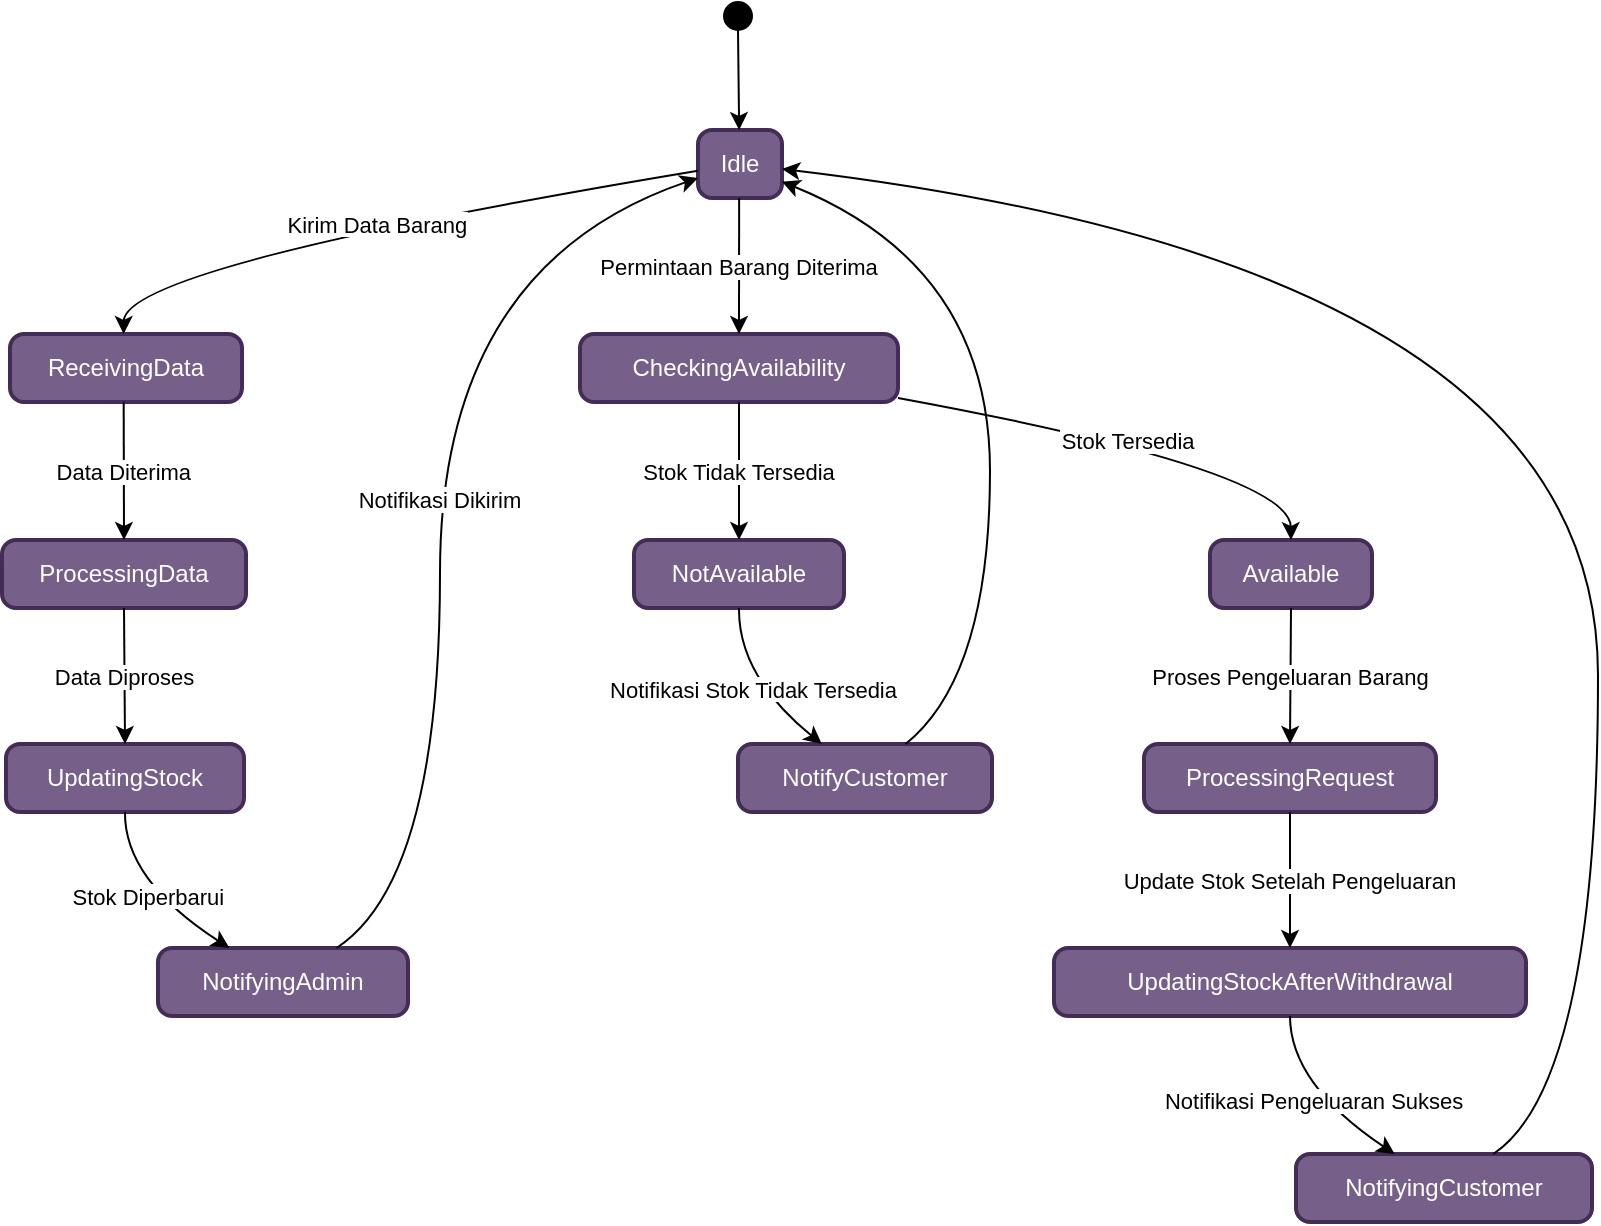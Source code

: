 <mxfile version="24.7.17">
  <diagram id="iWt_vmumnxE_uqZ6LV3f" name="STATE">
    <mxGraphModel dx="1034" dy="454" grid="1" gridSize="10" guides="1" tooltips="1" connect="1" arrows="1" fold="1" page="1" pageScale="1" pageWidth="850" pageHeight="1100" math="0" shadow="0">
      <root>
        <mxCell id="0" />
        <mxCell id="1" parent="0" />
        <mxCell id="GVl1ISdTG7DD4gW1iH1I-1" value="" style="ellipse;fillColor=strokeColor;" parent="1" vertex="1">
          <mxGeometry x="441" y="20" width="14" height="14" as="geometry" />
        </mxCell>
        <mxCell id="GVl1ISdTG7DD4gW1iH1I-2" value="Idle" style="rounded=1;absoluteArcSize=1;arcSize=14;whiteSpace=wrap;strokeWidth=2;fillColor=#76608a;fontColor=#ffffff;strokeColor=#432D57;" parent="1" vertex="1">
          <mxGeometry x="428" y="84" width="42" height="34" as="geometry" />
        </mxCell>
        <mxCell id="GVl1ISdTG7DD4gW1iH1I-3" value="ReceivingData" style="rounded=1;absoluteArcSize=1;arcSize=14;whiteSpace=wrap;strokeWidth=2;fillColor=#76608a;fontColor=#ffffff;strokeColor=#432D57;" parent="1" vertex="1">
          <mxGeometry x="84" y="186" width="116" height="34" as="geometry" />
        </mxCell>
        <mxCell id="GVl1ISdTG7DD4gW1iH1I-4" value="ProcessingData" style="rounded=1;absoluteArcSize=1;arcSize=14;whiteSpace=wrap;strokeWidth=2;fillColor=#76608a;fontColor=#ffffff;strokeColor=#432D57;" parent="1" vertex="1">
          <mxGeometry x="80" y="289" width="122" height="34" as="geometry" />
        </mxCell>
        <mxCell id="GVl1ISdTG7DD4gW1iH1I-5" value="UpdatingStock" style="rounded=1;absoluteArcSize=1;arcSize=14;whiteSpace=wrap;strokeWidth=2;fillColor=#76608a;fontColor=#ffffff;strokeColor=#432D57;" parent="1" vertex="1">
          <mxGeometry x="82" y="391" width="119" height="34" as="geometry" />
        </mxCell>
        <mxCell id="GVl1ISdTG7DD4gW1iH1I-6" value="NotifyingAdmin" style="rounded=1;absoluteArcSize=1;arcSize=14;whiteSpace=wrap;strokeWidth=2;fillColor=#76608a;fontColor=#ffffff;strokeColor=#432D57;" parent="1" vertex="1">
          <mxGeometry x="158" y="493" width="125" height="34" as="geometry" />
        </mxCell>
        <mxCell id="GVl1ISdTG7DD4gW1iH1I-7" value="CheckingAvailability" style="rounded=1;absoluteArcSize=1;arcSize=14;whiteSpace=wrap;strokeWidth=2;fillColor=#76608a;fontColor=#ffffff;strokeColor=#432D57;" parent="1" vertex="1">
          <mxGeometry x="369" y="186" width="159" height="34" as="geometry" />
        </mxCell>
        <mxCell id="GVl1ISdTG7DD4gW1iH1I-8" value="Available" style="rounded=1;absoluteArcSize=1;arcSize=14;whiteSpace=wrap;strokeWidth=2;fillColor=#76608a;fontColor=#ffffff;strokeColor=#432D57;" parent="1" vertex="1">
          <mxGeometry x="684" y="289" width="81" height="34" as="geometry" />
        </mxCell>
        <mxCell id="GVl1ISdTG7DD4gW1iH1I-9" value="NotAvailable" style="rounded=1;absoluteArcSize=1;arcSize=14;whiteSpace=wrap;strokeWidth=2;fillColor=#76608a;fontColor=#ffffff;strokeColor=#432D57;" parent="1" vertex="1">
          <mxGeometry x="396" y="289" width="105" height="34" as="geometry" />
        </mxCell>
        <mxCell id="GVl1ISdTG7DD4gW1iH1I-10" value="ProcessingRequest" style="rounded=1;absoluteArcSize=1;arcSize=14;whiteSpace=wrap;strokeWidth=2;fillColor=#76608a;fontColor=#ffffff;strokeColor=#432D57;" parent="1" vertex="1">
          <mxGeometry x="651" y="391" width="146" height="34" as="geometry" />
        </mxCell>
        <mxCell id="GVl1ISdTG7DD4gW1iH1I-11" value="UpdatingStockAfterWithdrawal" style="rounded=1;absoluteArcSize=1;arcSize=14;whiteSpace=wrap;strokeWidth=2;fillColor=#76608a;fontColor=#ffffff;strokeColor=#432D57;" parent="1" vertex="1">
          <mxGeometry x="606" y="493" width="236" height="34" as="geometry" />
        </mxCell>
        <mxCell id="GVl1ISdTG7DD4gW1iH1I-12" value="NotifyingCustomer" style="rounded=1;absoluteArcSize=1;arcSize=14;whiteSpace=wrap;strokeWidth=2;fillColor=#76608a;fontColor=#ffffff;strokeColor=#432D57;" parent="1" vertex="1">
          <mxGeometry x="727" y="596" width="148" height="34" as="geometry" />
        </mxCell>
        <mxCell id="GVl1ISdTG7DD4gW1iH1I-13" value="NotifyCustomer" style="rounded=1;absoluteArcSize=1;arcSize=14;whiteSpace=wrap;strokeWidth=2;fillColor=#76608a;fontColor=#ffffff;strokeColor=#432D57;" parent="1" vertex="1">
          <mxGeometry x="448" y="391" width="127" height="34" as="geometry" />
        </mxCell>
        <mxCell id="GVl1ISdTG7DD4gW1iH1I-14" value="" style="curved=1;startArrow=none;;exitX=0.53;exitY=1;entryX=0.49;entryY=0;rounded=0;" parent="1" source="GVl1ISdTG7DD4gW1iH1I-1" target="GVl1ISdTG7DD4gW1iH1I-2" edge="1">
          <mxGeometry relative="1" as="geometry">
            <Array as="points" />
          </mxGeometry>
        </mxCell>
        <mxCell id="GVl1ISdTG7DD4gW1iH1I-15" value="Kirim Data Barang" style="curved=1;startArrow=none;;exitX=-0.01;exitY=0.6;entryX=0.49;entryY=0.01;rounded=0;" parent="1" source="GVl1ISdTG7DD4gW1iH1I-2" target="GVl1ISdTG7DD4gW1iH1I-3" edge="1">
          <mxGeometry relative="1" as="geometry">
            <Array as="points">
              <mxPoint x="141" y="152" />
            </Array>
          </mxGeometry>
        </mxCell>
        <mxCell id="GVl1ISdTG7DD4gW1iH1I-16" value="Data Diterima" style="curved=1;startArrow=none;;exitX=0.49;exitY=1;entryX=0.5;entryY=-0.01;rounded=0;" parent="1" source="GVl1ISdTG7DD4gW1iH1I-3" target="GVl1ISdTG7DD4gW1iH1I-4" edge="1">
          <mxGeometry relative="1" as="geometry">
            <Array as="points" />
          </mxGeometry>
        </mxCell>
        <mxCell id="GVl1ISdTG7DD4gW1iH1I-17" value="Data Diproses" style="curved=1;startArrow=none;;exitX=0.5;exitY=0.98;entryX=0.5;entryY=0;rounded=0;" parent="1" source="GVl1ISdTG7DD4gW1iH1I-4" target="GVl1ISdTG7DD4gW1iH1I-5" edge="1">
          <mxGeometry relative="1" as="geometry">
            <Array as="points" />
          </mxGeometry>
        </mxCell>
        <mxCell id="GVl1ISdTG7DD4gW1iH1I-18" value="Stok Diperbarui" style="curved=1;startArrow=none;;exitX=0.5;exitY=0.99;entryX=0.29;entryY=0.01;rounded=0;" parent="1" source="GVl1ISdTG7DD4gW1iH1I-5" target="GVl1ISdTG7DD4gW1iH1I-6" edge="1">
          <mxGeometry relative="1" as="geometry">
            <Array as="points">
              <mxPoint x="141" y="459" />
            </Array>
          </mxGeometry>
        </mxCell>
        <mxCell id="GVl1ISdTG7DD4gW1iH1I-19" value="Notifikasi Dikirim" style="curved=1;startArrow=none;;exitX=0.71;exitY=0.01;entryX=-0.01;entryY=0.71;rounded=0;" parent="1" source="GVl1ISdTG7DD4gW1iH1I-6" target="GVl1ISdTG7DD4gW1iH1I-2" edge="1">
          <mxGeometry relative="1" as="geometry">
            <Array as="points">
              <mxPoint x="299" y="459" />
              <mxPoint x="299" y="152" />
            </Array>
          </mxGeometry>
        </mxCell>
        <mxCell id="GVl1ISdTG7DD4gW1iH1I-20" value="Permintaan Barang Diterima" style="curved=1;startArrow=none;;exitX=0.49;exitY=0.99;entryX=0.5;entryY=0.01;rounded=0;" parent="1" source="GVl1ISdTG7DD4gW1iH1I-2" target="GVl1ISdTG7DD4gW1iH1I-7" edge="1">
          <mxGeometry relative="1" as="geometry">
            <Array as="points" />
          </mxGeometry>
        </mxCell>
        <mxCell id="GVl1ISdTG7DD4gW1iH1I-21" value="Stok Tersedia" style="curved=1;startArrow=none;;exitX=1;exitY=0.94;entryX=0.5;entryY=-0.01;rounded=0;" parent="1" source="GVl1ISdTG7DD4gW1iH1I-7" target="GVl1ISdTG7DD4gW1iH1I-8" edge="1">
          <mxGeometry relative="1" as="geometry">
            <Array as="points">
              <mxPoint x="724" y="254" />
            </Array>
          </mxGeometry>
        </mxCell>
        <mxCell id="GVl1ISdTG7DD4gW1iH1I-22" value="Stok Tidak Tersedia" style="curved=1;startArrow=none;;exitX=0.5;exitY=1;entryX=0.5;entryY=-0.01;rounded=0;" parent="1" source="GVl1ISdTG7DD4gW1iH1I-7" target="GVl1ISdTG7DD4gW1iH1I-9" edge="1">
          <mxGeometry relative="1" as="geometry">
            <Array as="points" />
          </mxGeometry>
        </mxCell>
        <mxCell id="GVl1ISdTG7DD4gW1iH1I-23" value="Proses Pengeluaran Barang" style="curved=1;startArrow=none;;exitX=0.5;exitY=0.98;entryX=0.5;entryY=0;rounded=0;" parent="1" source="GVl1ISdTG7DD4gW1iH1I-8" target="GVl1ISdTG7DD4gW1iH1I-10" edge="1">
          <mxGeometry relative="1" as="geometry">
            <Array as="points" />
          </mxGeometry>
        </mxCell>
        <mxCell id="GVl1ISdTG7DD4gW1iH1I-24" value="Update Stok Setelah Pengeluaran" style="curved=1;startArrow=none;;exitX=0.5;exitY=0.99;entryX=0.5;entryY=0.01;rounded=0;" parent="1" source="GVl1ISdTG7DD4gW1iH1I-10" target="GVl1ISdTG7DD4gW1iH1I-11" edge="1">
          <mxGeometry relative="1" as="geometry">
            <Array as="points" />
          </mxGeometry>
        </mxCell>
        <mxCell id="GVl1ISdTG7DD4gW1iH1I-25" value="Notifikasi Pengeluaran Sukses" style="curved=1;startArrow=none;;exitX=0.5;exitY=1;entryX=0.33;entryY=-0.01;rounded=0;" parent="1" source="GVl1ISdTG7DD4gW1iH1I-11" target="GVl1ISdTG7DD4gW1iH1I-12" edge="1">
          <mxGeometry relative="1" as="geometry">
            <Array as="points">
              <mxPoint x="724" y="561" />
            </Array>
          </mxGeometry>
        </mxCell>
        <mxCell id="GVl1ISdTG7DD4gW1iH1I-26" value="" style="curved=1;startArrow=none;;exitX=0.67;exitY=-0.01;entryX=0.98;entryY=0.57;rounded=0;" parent="1" source="GVl1ISdTG7DD4gW1iH1I-12" target="GVl1ISdTG7DD4gW1iH1I-2" edge="1">
          <mxGeometry relative="1" as="geometry">
            <Array as="points">
              <mxPoint x="878" y="561" />
              <mxPoint x="878" y="152" />
            </Array>
          </mxGeometry>
        </mxCell>
        <mxCell id="GVl1ISdTG7DD4gW1iH1I-27" value="Notifikasi Stok Tidak Tersedia" style="curved=1;startArrow=none;;exitX=0.5;exitY=0.98;entryX=0.33;entryY=0;rounded=0;" parent="1" source="GVl1ISdTG7DD4gW1iH1I-9" target="GVl1ISdTG7DD4gW1iH1I-13" edge="1">
          <mxGeometry relative="1" as="geometry">
            <Array as="points">
              <mxPoint x="448" y="357" />
            </Array>
          </mxGeometry>
        </mxCell>
        <mxCell id="GVl1ISdTG7DD4gW1iH1I-28" value="" style="curved=1;startArrow=none;;exitX=0.66;exitY=0;entryX=0.98;entryY=0.75;rounded=0;" parent="1" source="GVl1ISdTG7DD4gW1iH1I-13" target="GVl1ISdTG7DD4gW1iH1I-2" edge="1">
          <mxGeometry relative="1" as="geometry">
            <Array as="points">
              <mxPoint x="574" y="357" />
              <mxPoint x="574" y="152" />
            </Array>
          </mxGeometry>
        </mxCell>
      </root>
    </mxGraphModel>
  </diagram>
</mxfile>
